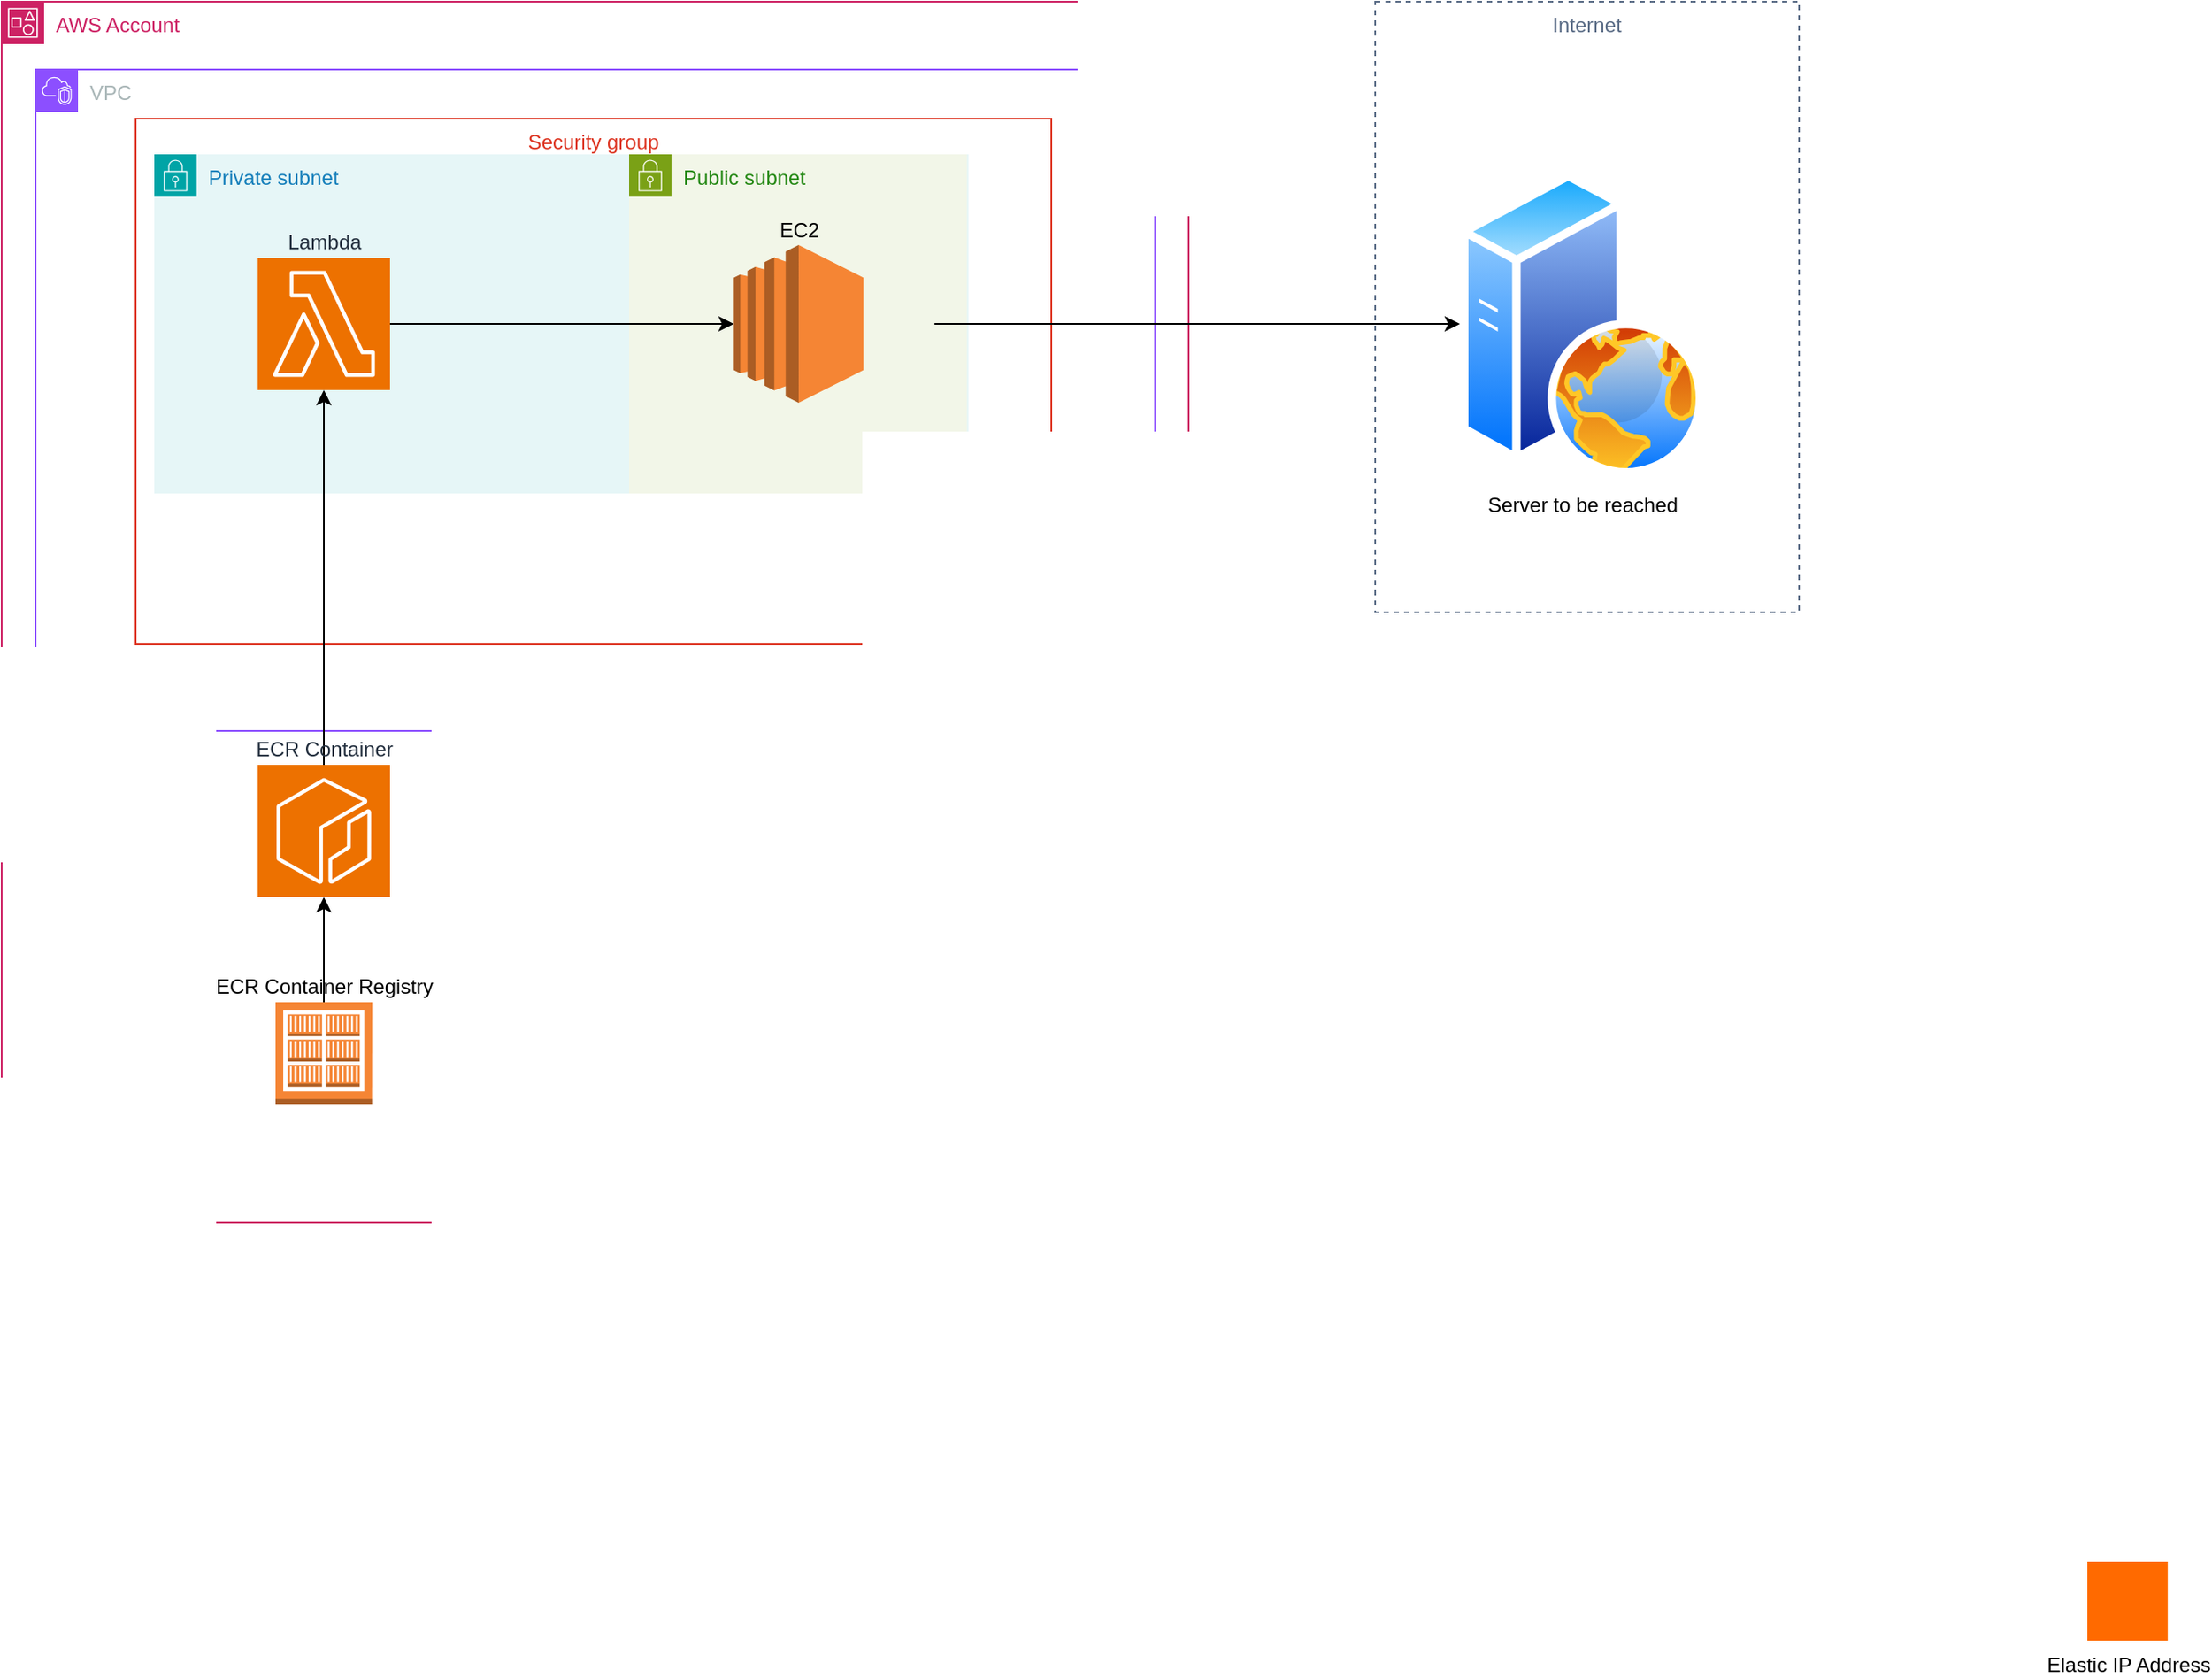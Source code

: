 <mxfile version="26.2.4">
  <diagram name="Página-1" id="oTaiG2rIHqSgLkZ1_f3R">
    <mxGraphModel dx="1680" dy="884" grid="1" gridSize="10" guides="1" tooltips="1" connect="1" arrows="1" fold="1" page="1" pageScale="1" pageWidth="827" pageHeight="1169" math="0" shadow="0">
      <root>
        <mxCell id="0" />
        <mxCell id="1" parent="0" />
        <mxCell id="B5jQtMlMlFDZpYIzIw2--7" value="AWS Account" style="points=[[0,0],[0.25,0],[0.5,0],[0.75,0],[1,0],[1,0.25],[1,0.5],[1,0.75],[1,1],[0.75,1],[0.5,1],[0.25,1],[0,1],[0,0.75],[0,0.5],[0,0.25]];outlineConnect=0;gradientColor=none;html=1;whiteSpace=wrap;fontSize=12;fontStyle=0;container=1;pointerEvents=0;collapsible=0;recursiveResize=0;shape=mxgraph.aws4.group;grIcon=mxgraph.aws4.group_account;strokeColor=#CD2264;fillColor=none;verticalAlign=top;align=left;spacingLeft=30;fontColor=#CD2264;dashed=0;" vertex="1" parent="1">
          <mxGeometry x="30" y="30" width="700" height="720" as="geometry" />
        </mxCell>
        <mxCell id="B5jQtMlMlFDZpYIzIw2--10" value="VPC" style="points=[[0,0],[0.25,0],[0.5,0],[0.75,0],[1,0],[1,0.25],[1,0.5],[1,0.75],[1,1],[0.75,1],[0.5,1],[0.25,1],[0,1],[0,0.75],[0,0.5],[0,0.25]];outlineConnect=0;gradientColor=none;html=1;whiteSpace=wrap;fontSize=12;fontStyle=0;container=1;pointerEvents=0;collapsible=0;recursiveResize=0;shape=mxgraph.aws4.group;grIcon=mxgraph.aws4.group_vpc2;strokeColor=#8C4FFF;fillColor=none;verticalAlign=top;align=left;spacingLeft=30;fontColor=#AAB7B8;dashed=0;" vertex="1" parent="B5jQtMlMlFDZpYIzIw2--7">
          <mxGeometry x="20" y="40" width="660.21" height="390" as="geometry" />
        </mxCell>
        <mxCell id="B5jQtMlMlFDZpYIzIw2--18" value="Private subnet" style="points=[[0,0],[0.25,0],[0.5,0],[0.75,0],[1,0],[1,0.25],[1,0.5],[1,0.75],[1,1],[0.75,1],[0.5,1],[0.25,1],[0,1],[0,0.75],[0,0.5],[0,0.25]];outlineConnect=0;gradientColor=none;html=1;whiteSpace=wrap;fontSize=12;fontStyle=0;container=1;pointerEvents=0;collapsible=0;recursiveResize=0;shape=mxgraph.aws4.group;grIcon=mxgraph.aws4.group_security_group;grStroke=0;strokeColor=#00A4A6;fillColor=#E6F6F7;verticalAlign=top;align=left;spacingLeft=30;fontColor=#147EBA;dashed=0;" vertex="1" parent="B5jQtMlMlFDZpYIzIw2--10">
          <mxGeometry x="70" y="50" width="480.21" height="200" as="geometry" />
        </mxCell>
        <mxCell id="B5jQtMlMlFDZpYIzIw2--12" value="Lambda" style="sketch=0;points=[[0,0,0],[0.25,0,0],[0.5,0,0],[0.75,0,0],[1,0,0],[0,1,0],[0.25,1,0],[0.5,1,0],[0.75,1,0],[1,1,0],[0,0.25,0],[0,0.5,0],[0,0.75,0],[1,0.25,0],[1,0.5,0],[1,0.75,0]];outlineConnect=0;fontColor=#232F3E;fillColor=#ED7100;strokeColor=#ffffff;dashed=0;verticalLabelPosition=top;verticalAlign=bottom;align=center;html=1;fontSize=12;fontStyle=0;aspect=fixed;shape=mxgraph.aws4.resourceIcon;resIcon=mxgraph.aws4.lambda;labelPosition=center;" vertex="1" parent="B5jQtMlMlFDZpYIzIw2--18">
          <mxGeometry x="61" y="61" width="78" height="78" as="geometry" />
        </mxCell>
        <mxCell id="B5jQtMlMlFDZpYIzIw2--31" value="Security group" style="fillColor=none;strokeColor=#DD3522;verticalAlign=top;fontStyle=0;fontColor=#DD3522;whiteSpace=wrap;html=1;" vertex="1" parent="B5jQtMlMlFDZpYIzIw2--18">
          <mxGeometry x="-11" y="-21" width="540" height="310" as="geometry" />
        </mxCell>
        <mxCell id="B5jQtMlMlFDZpYIzIw2--9" value="Public subnet" style="points=[[0,0],[0.25,0],[0.5,0],[0.75,0],[1,0],[1,0.25],[1,0.5],[1,0.75],[1,1],[0.75,1],[0.5,1],[0.25,1],[0,1],[0,0.75],[0,0.5],[0,0.25]];outlineConnect=0;gradientColor=none;html=1;whiteSpace=wrap;fontSize=12;fontStyle=0;container=1;pointerEvents=0;collapsible=0;recursiveResize=0;shape=mxgraph.aws4.group;grIcon=mxgraph.aws4.group_security_group;grStroke=0;strokeColor=#7AA116;fillColor=#F2F6E8;verticalAlign=top;align=left;spacingLeft=30;fontColor=#248814;dashed=0;" vertex="1" parent="B5jQtMlMlFDZpYIzIw2--10">
          <mxGeometry x="350" y="50" width="199.24" height="200" as="geometry" />
        </mxCell>
        <mxCell id="B5jQtMlMlFDZpYIzIw2--19" value="EC2" style="outlineConnect=0;dashed=0;verticalLabelPosition=top;verticalAlign=bottom;align=center;html=1;shape=mxgraph.aws3.ec2;fillColor=#F58534;gradientColor=none;labelPosition=center;" vertex="1" parent="B5jQtMlMlFDZpYIzIw2--9">
          <mxGeometry x="61.75" y="53.5" width="76.5" height="93" as="geometry" />
        </mxCell>
        <mxCell id="B5jQtMlMlFDZpYIzIw2--41" value="" style="shape=image;verticalLabelPosition=bottom;labelBackgroundColor=default;verticalAlign=top;aspect=fixed;imageAspect=0;image=https://profissionaislinux.com.br/wp-content/uploads/2022/08/squid-logo-png.png;" vertex="1" parent="B5jQtMlMlFDZpYIzIw2--9">
          <mxGeometry x="19.89" y="66.14" width="160.21" height="67.73" as="geometry" />
        </mxCell>
        <mxCell id="B5jQtMlMlFDZpYIzIw2--24" style="edgeStyle=orthogonalEdgeStyle;rounded=0;orthogonalLoop=1;jettySize=auto;html=1;" edge="1" parent="B5jQtMlMlFDZpYIzIw2--10" source="B5jQtMlMlFDZpYIzIw2--12" target="B5jQtMlMlFDZpYIzIw2--19">
          <mxGeometry relative="1" as="geometry" />
        </mxCell>
        <mxCell id="B5jQtMlMlFDZpYIzIw2--17" style="edgeStyle=orthogonalEdgeStyle;rounded=0;orthogonalLoop=1;jettySize=auto;html=1;" edge="1" parent="B5jQtMlMlFDZpYIzIw2--7" source="B5jQtMlMlFDZpYIzIw2--15" target="B5jQtMlMlFDZpYIzIw2--13">
          <mxGeometry relative="1" as="geometry" />
        </mxCell>
        <mxCell id="B5jQtMlMlFDZpYIzIw2--15" value="ECR Container Registry" style="outlineConnect=0;dashed=0;verticalLabelPosition=top;verticalAlign=bottom;align=center;html=1;shape=mxgraph.aws3.ecr_registry;fillColor=#F58534;gradientColor=none;labelPosition=center;" vertex="1" parent="B5jQtMlMlFDZpYIzIw2--7">
          <mxGeometry x="161.5" y="590" width="57" height="60" as="geometry" />
        </mxCell>
        <mxCell id="B5jQtMlMlFDZpYIzIw2--23" style="edgeStyle=orthogonalEdgeStyle;rounded=0;orthogonalLoop=1;jettySize=auto;html=1;" edge="1" parent="B5jQtMlMlFDZpYIzIw2--7" source="B5jQtMlMlFDZpYIzIw2--13" target="B5jQtMlMlFDZpYIzIw2--12">
          <mxGeometry relative="1" as="geometry" />
        </mxCell>
        <mxCell id="B5jQtMlMlFDZpYIzIw2--13" value="ECR Container" style="sketch=0;points=[[0,0,0],[0.25,0,0],[0.5,0,0],[0.75,0,0],[1,0,0],[0,1,0],[0.25,1,0],[0.5,1,0],[0.75,1,0],[1,1,0],[0,0.25,0],[0,0.5,0],[0,0.75,0],[1,0.25,0],[1,0.5,0],[1,0.75,0]];outlineConnect=0;fontColor=#232F3E;fillColor=#ED7100;strokeColor=#ffffff;dashed=0;verticalLabelPosition=top;verticalAlign=bottom;align=center;html=1;fontSize=12;fontStyle=0;aspect=fixed;shape=mxgraph.aws4.resourceIcon;resIcon=mxgraph.aws4.ecr;labelPosition=center;" vertex="1" parent="B5jQtMlMlFDZpYIzIw2--7">
          <mxGeometry x="151" y="450" width="78" height="78" as="geometry" />
        </mxCell>
        <mxCell id="B5jQtMlMlFDZpYIzIw2--30" value="Internet" style="fillColor=none;strokeColor=#5A6C86;dashed=1;verticalAlign=top;fontStyle=0;fontColor=#5A6C86;whiteSpace=wrap;html=1;" vertex="1" parent="1">
          <mxGeometry x="840" y="30" width="250" height="360" as="geometry" />
        </mxCell>
        <mxCell id="B5jQtMlMlFDZpYIzIw2--33" value="Elastic IP Address" style="points=[];aspect=fixed;html=1;align=center;shadow=0;dashed=0;fillColor=#FF6A00;strokeColor=none;shape=mxgraph.alibaba_cloud.eip_elastic_ip_address;verticalAlign=top;labelPosition=center;verticalLabelPosition=bottom;" vertex="1" parent="1">
          <mxGeometry x="1260" y="950" width="47.4" height="46.5" as="geometry" />
        </mxCell>
        <mxCell id="B5jQtMlMlFDZpYIzIw2--37" value="Server to be reached" style="image;aspect=fixed;perimeter=ellipsePerimeter;html=1;align=center;shadow=0;dashed=0;spacingTop=3;image=img/lib/active_directory/web_server.svg;" vertex="1" parent="1">
          <mxGeometry x="890" y="130" width="144" height="180" as="geometry" />
        </mxCell>
        <mxCell id="B5jQtMlMlFDZpYIzIw2--42" style="edgeStyle=orthogonalEdgeStyle;rounded=0;orthogonalLoop=1;jettySize=auto;html=1;" edge="1" parent="1" source="B5jQtMlMlFDZpYIzIw2--41" target="B5jQtMlMlFDZpYIzIw2--37">
          <mxGeometry relative="1" as="geometry" />
        </mxCell>
      </root>
    </mxGraphModel>
  </diagram>
</mxfile>
